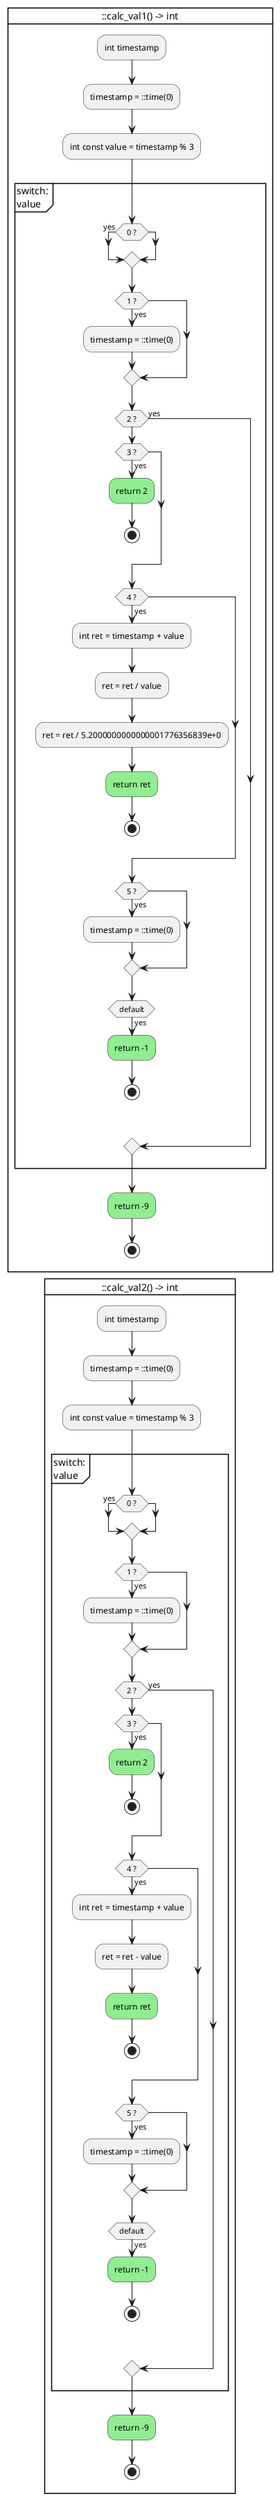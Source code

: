 @startuml

card "::calc_val1() -> int" {
    :int timestamp;
    :timestamp = ::time(0);
    :int const value = timestamp % 3;

partition "switch:\nvalue" {
    ' case: 0 fallthrough: True
    if ( 0 ? ) then (yes)
    endif
    ' case: 1 fallthrough: True
    if ( 1 ? ) then (yes)
        :timestamp = ::time(0);
    endif
    ' case: 2 fallthrough: False
    if ( 2 ? ) then (yes)
    else
        ' case: 3 fallthrough: True
        if ( 3 ? ) then (yes)
            #lightgreen:return 2;
            stop
        endif
        ' case: 4 fallthrough: True
        if ( 4 ? ) then (yes)
            :int ret = timestamp + value;
            :ret = ret / value;
            :ret = ret / 5.2000000000000001776356839e+0;
            #lightgreen:return ret;
            stop
        endif
        ' case: 5 fallthrough: True
        if ( 5 ? ) then (yes)
            :timestamp = ::time(0);
        endif
        ' case: None fallthrough: True
        if ( default ) then (yes)
            #lightgreen:return -1;
            stop
        else
            -[hidden]->
        endif
    endif
}
    #lightgreen:return -9;
    stop
    -[hidden]->
}

card "::calc_val2() -> int" {
    :int timestamp;
    :timestamp = ::time(0);
    :int const value = timestamp % 3;

partition "switch:\nvalue" {
    ' case: 0 fallthrough: True
    if ( 0 ? ) then (yes)
    endif
    ' case: 1 fallthrough: True
    if ( 1 ? ) then (yes)
        :timestamp = ::time(0);
    endif
    ' case: None fallthrough: True
    ' case: 2 fallthrough: False
    if ( 2 ? ) then (yes)
    else
        ' case: 3 fallthrough: True
        if ( 3 ? ) then (yes)
            #lightgreen:return 2;
            stop
        endif
        ' case: 4 fallthrough: True
        if ( 4 ? ) then (yes)
            :int ret = timestamp + value;
            :ret = ret - value;
            #lightgreen:return ret;
            stop
        endif
        ' case: 5 fallthrough: True
        if ( 5 ? ) then (yes)
            :timestamp = ::time(0);
        endif
        if ( default ) then (yes)
            #lightgreen:return -1;
            stop
        else
            -[hidden]->
        endif
    endif
}
    #lightgreen:return -9;
    stop
    -[hidden]->
}


@enduml
